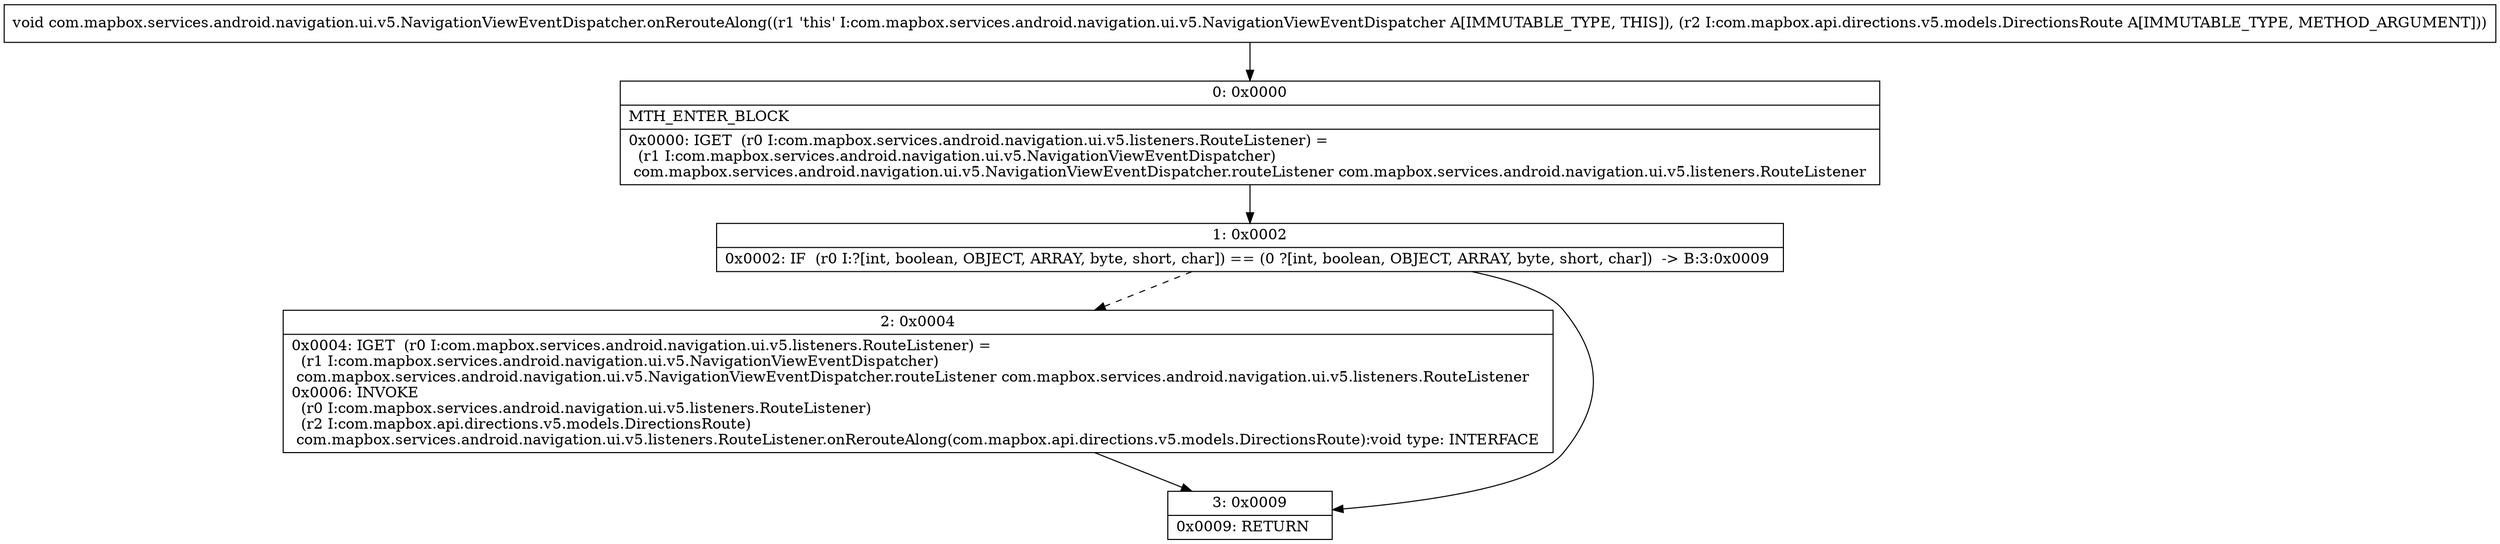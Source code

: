 digraph "CFG forcom.mapbox.services.android.navigation.ui.v5.NavigationViewEventDispatcher.onRerouteAlong(Lcom\/mapbox\/api\/directions\/v5\/models\/DirectionsRoute;)V" {
Node_0 [shape=record,label="{0\:\ 0x0000|MTH_ENTER_BLOCK\l|0x0000: IGET  (r0 I:com.mapbox.services.android.navigation.ui.v5.listeners.RouteListener) = \l  (r1 I:com.mapbox.services.android.navigation.ui.v5.NavigationViewEventDispatcher)\l com.mapbox.services.android.navigation.ui.v5.NavigationViewEventDispatcher.routeListener com.mapbox.services.android.navigation.ui.v5.listeners.RouteListener \l}"];
Node_1 [shape=record,label="{1\:\ 0x0002|0x0002: IF  (r0 I:?[int, boolean, OBJECT, ARRAY, byte, short, char]) == (0 ?[int, boolean, OBJECT, ARRAY, byte, short, char])  \-\> B:3:0x0009 \l}"];
Node_2 [shape=record,label="{2\:\ 0x0004|0x0004: IGET  (r0 I:com.mapbox.services.android.navigation.ui.v5.listeners.RouteListener) = \l  (r1 I:com.mapbox.services.android.navigation.ui.v5.NavigationViewEventDispatcher)\l com.mapbox.services.android.navigation.ui.v5.NavigationViewEventDispatcher.routeListener com.mapbox.services.android.navigation.ui.v5.listeners.RouteListener \l0x0006: INVOKE  \l  (r0 I:com.mapbox.services.android.navigation.ui.v5.listeners.RouteListener)\l  (r2 I:com.mapbox.api.directions.v5.models.DirectionsRoute)\l com.mapbox.services.android.navigation.ui.v5.listeners.RouteListener.onRerouteAlong(com.mapbox.api.directions.v5.models.DirectionsRoute):void type: INTERFACE \l}"];
Node_3 [shape=record,label="{3\:\ 0x0009|0x0009: RETURN   \l}"];
MethodNode[shape=record,label="{void com.mapbox.services.android.navigation.ui.v5.NavigationViewEventDispatcher.onRerouteAlong((r1 'this' I:com.mapbox.services.android.navigation.ui.v5.NavigationViewEventDispatcher A[IMMUTABLE_TYPE, THIS]), (r2 I:com.mapbox.api.directions.v5.models.DirectionsRoute A[IMMUTABLE_TYPE, METHOD_ARGUMENT])) }"];
MethodNode -> Node_0;
Node_0 -> Node_1;
Node_1 -> Node_2[style=dashed];
Node_1 -> Node_3;
Node_2 -> Node_3;
}

